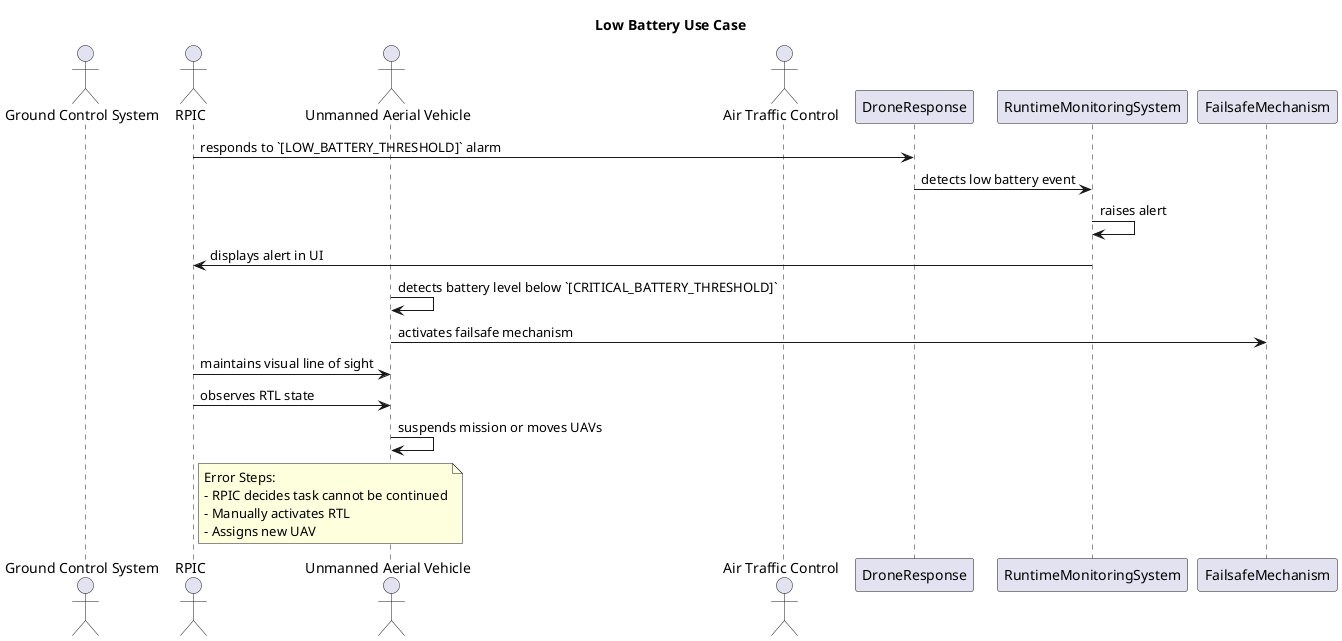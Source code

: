 @startuml
title "Low Battery Use Case"

actor "Ground Control System" as GCS
actor "RPIC" as RPIC
actor "Unmanned Aerial Vehicle" as UAV
actor "Air Traffic Control" as ATC

RPIC -> DroneResponse: responds to `[LOW_BATTERY_THRESHOLD]` alarm
DroneResponse -> RuntimeMonitoringSystem: detects low battery event
RuntimeMonitoringSystem -> RuntimeMonitoringSystem: raises alert
RuntimeMonitoringSystem -> RPIC: displays alert in UI

UAV -> UAV: detects battery level below `[CRITICAL_BATTERY_THRESHOLD]`
UAV -> FailsafeMechanism: activates failsafe mechanism

RPIC -> UAV: maintains visual line of sight
RPIC -> UAV: observes RTL state
UAV -> UAV: suspends mission or moves UAVs

note right of RPIC
Error Steps:
- RPIC decides task cannot be continued
- Manually activates RTL
- Assigns new UAV
end note

@enduml

